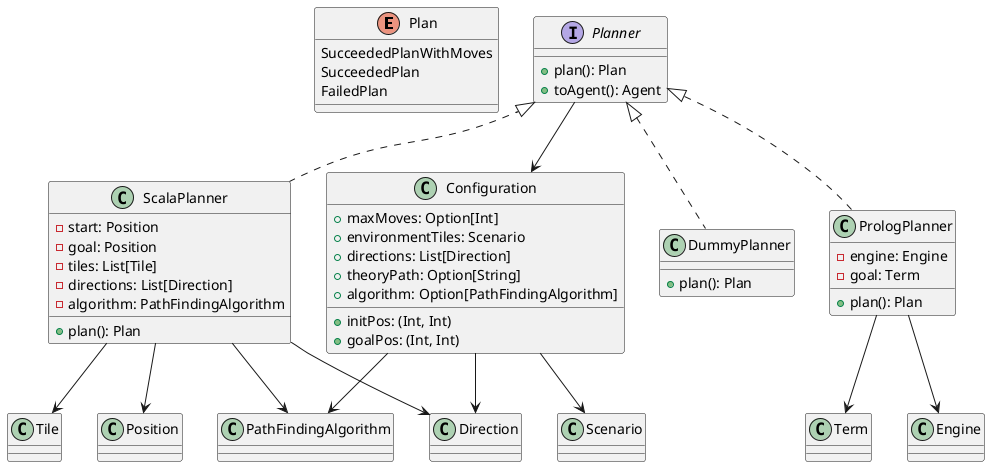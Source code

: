 @startuml
' ========================
'         ENUM
' ========================
enum Plan {
  SucceededPlanWithMoves
  SucceededPlan
  FailedPlan
}

' ========================
'      CLASSI CORE
' ========================
class Configuration {
  +initPos: (Int, Int)
  +goalPos: (Int, Int)
  +maxMoves: Option[Int]
  +environmentTiles: Scenario
  +directions: List[Direction]
  +theoryPath: Option[String]
  +algorithm: Option[PathFindingAlgorithm]
}

interface Planner {
  +plan(): Plan
  +toAgent(): Agent
}

class DummyPlanner {
  +plan(): Plan
}

class PrologPlanner {
  +plan(): Plan
  -engine: Engine
  -goal: Term
}

class ScalaPlanner {
  +plan(): Plan
  -start: Position
  -goal: Position
  -tiles: List[Tile]
  -directions: List[Direction]
  -algorithm: PathFindingAlgorithm
}

Planner <|.. DummyPlanner
Planner <|.. PrologPlanner
Planner <|.. ScalaPlanner

PrologPlanner --> Engine
PrologPlanner --> Term
ScalaPlanner --> Position
ScalaPlanner --> Tile
ScalaPlanner --> Direction
ScalaPlanner --> PathFindingAlgorithm
Planner --> Configuration
Configuration --> Scenario
Configuration --> Direction
Configuration --> PathFindingAlgorithm
@enduml